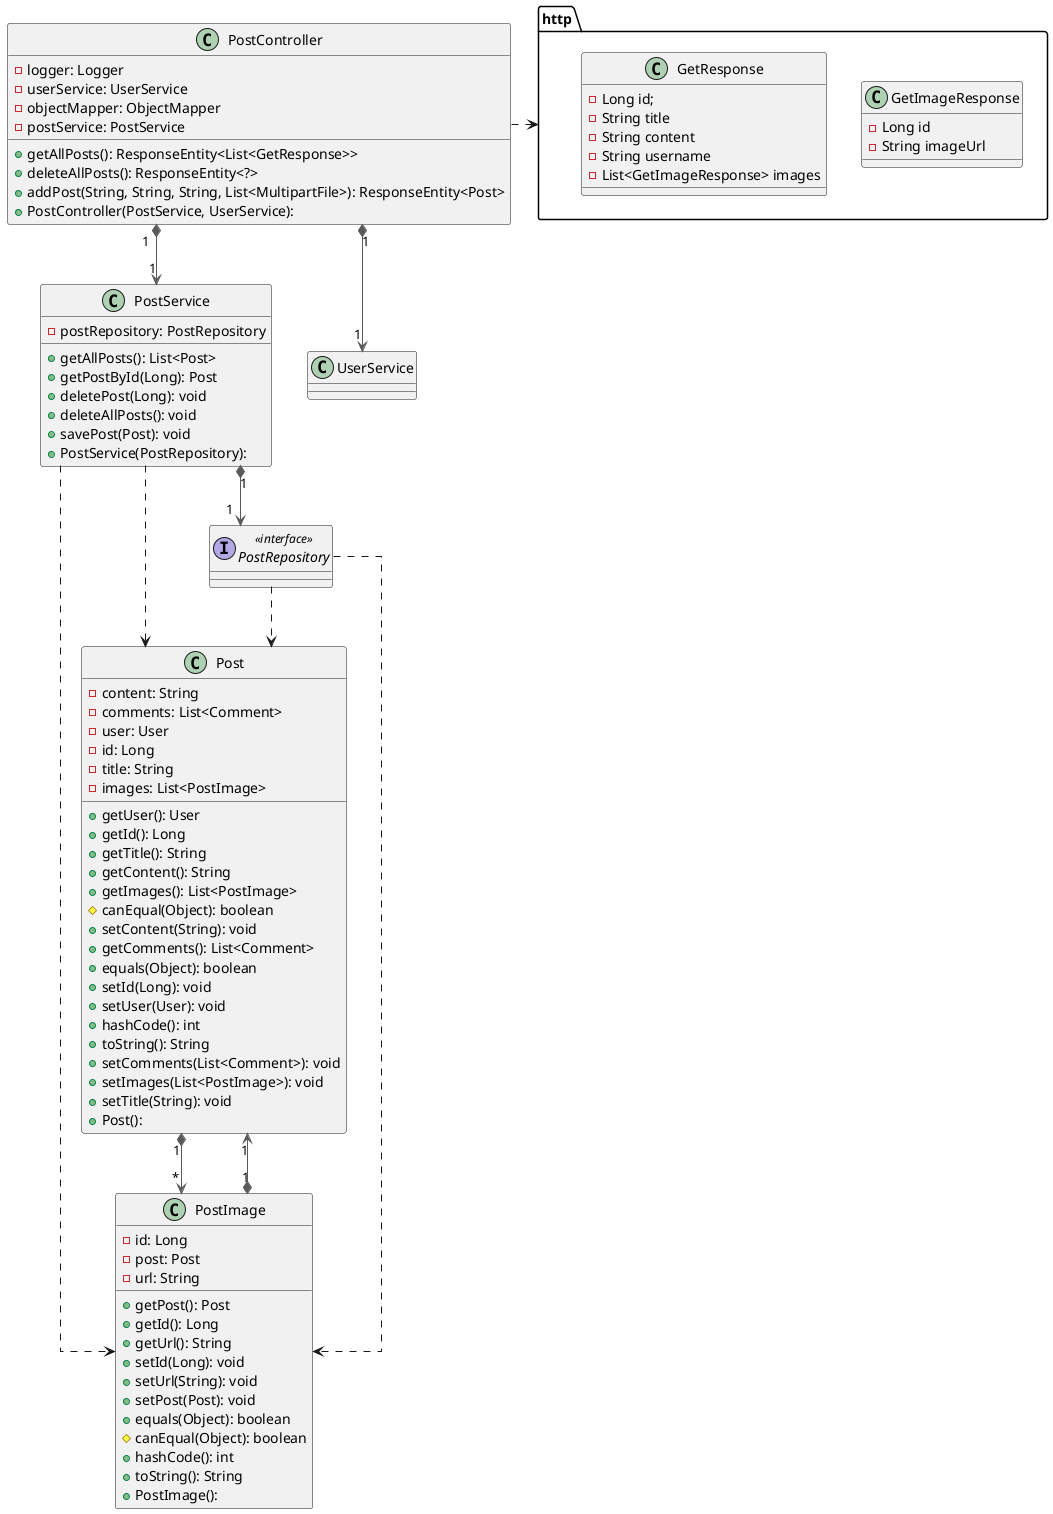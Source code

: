 @startuml

'!theme plain
top to bottom direction
skinparam linetype ortho

class Post {
  - content: String
  - comments: List<Comment>
  - user: User
  - id: Long
  - title: String
  - images: List<PostImage>
  + getUser(): User
  + getId(): Long
  + getTitle(): String
  + getContent(): String
  + getImages(): List<PostImage>
  # canEqual(Object): boolean
  + setContent(String): void
  + getComments(): List<Comment>
  + equals(Object): boolean
  + setId(Long): void
  + setUser(User): void
  + hashCode(): int
  + toString(): String
  + setComments(List<Comment>): void
  + setImages(List<PostImage>): void
  + setTitle(String): void
  + Post(): 
}
class PostController {
  - logger: Logger
  - userService: UserService
  - objectMapper: ObjectMapper
  - postService: PostService
  + getAllPosts(): ResponseEntity<List<GetResponse>>
  + deleteAllPosts(): ResponseEntity<?>
  + addPost(String, String, String, List<MultipartFile>): ResponseEntity<Post>
  + PostController(PostService, UserService): 
}
class PostImage {
  - id: Long
  - post: Post
  - url: String
  + getPost(): Post
  + getId(): Long
  + getUrl(): String
  + setId(Long): void
  + setUrl(String): void
  + setPost(Post): void
  + equals(Object): boolean
  # canEqual(Object): boolean
  + hashCode(): int
  + toString(): String
  + PostImage(): 
}
interface PostRepository << interface >>
class PostService {
  - postRepository: PostRepository
  + getAllPosts(): List<Post>
  + getPostById(Long): Post
  + deletePost(Long): void
  + deleteAllPosts(): void
  + savePost(Post): void
  + PostService(PostRepository): 
}

class http.GetImageResponse {
    - Long id
    - String imageUrl
}

class http.GetResponse {
    - Long id;
    - String title
    - String content
    - String username
    - List<GetImageResponse> images
}

Post           "1" *-[#595959,plain]-> "*" PostImage
PostController .> http
'PostController  -[#595959,dashed]->  Post
'PostController  -[#595959,dashed]->  PostImage
PostController "1" *-[#595959,plain]-> "1" PostService
PostController "1" *-[#595959,plain]-> "1" UserService
PostImage      "1" *-[#595959,plain]-> "1" Post
PostService    "1" *-[#595959,plain]-> "1" PostRepository
PostService ..> Post
PostService ..>PostImage
PostRepository ..> Post
PostRepository ..>PostImage
@enduml

